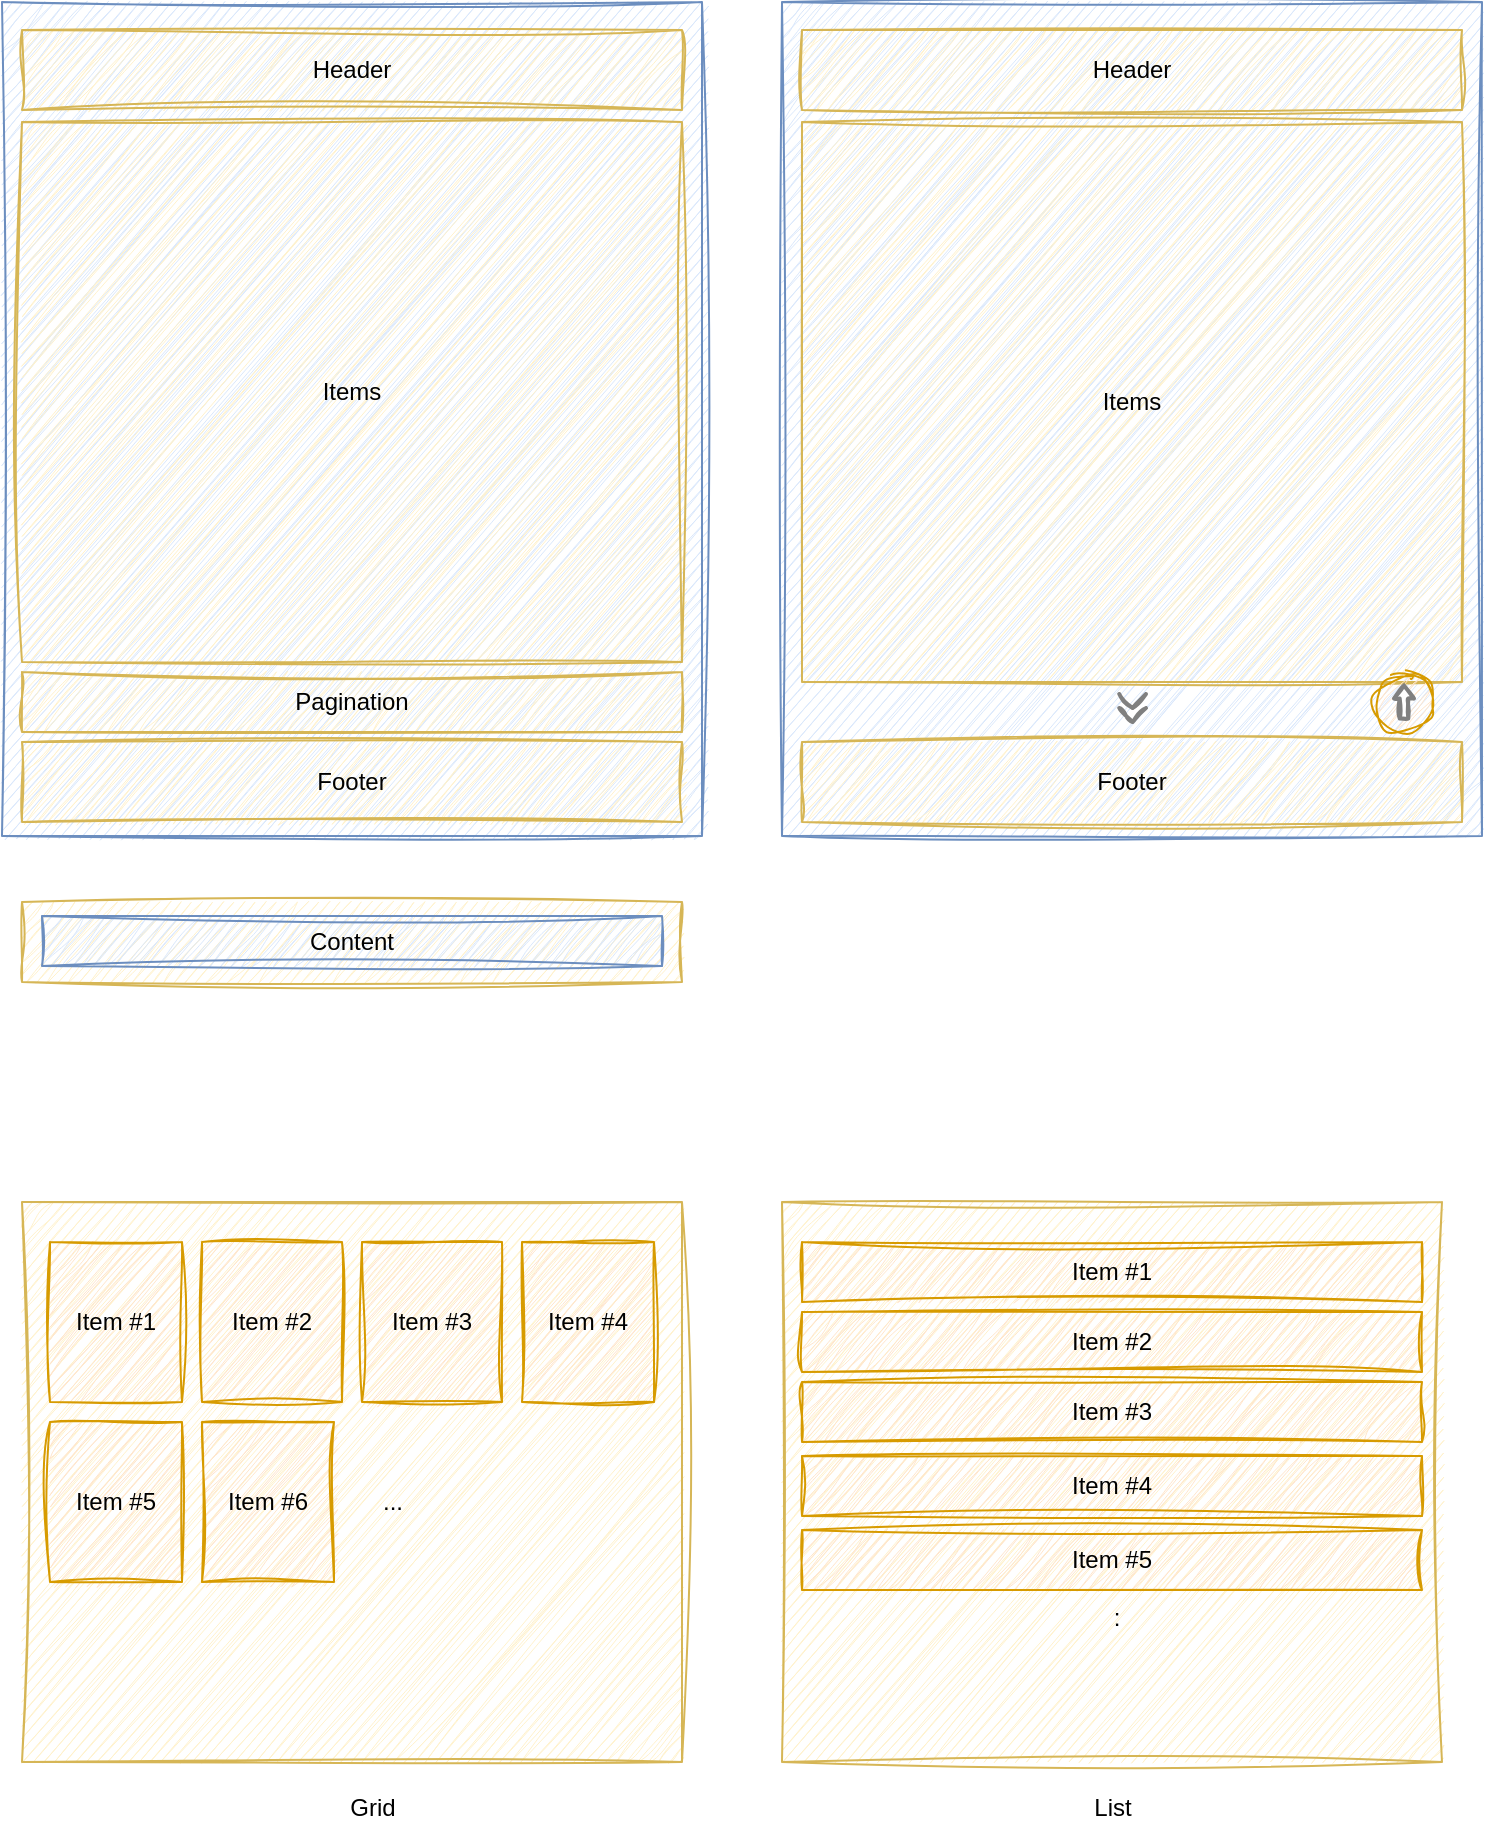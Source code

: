 <mxfile version="24.5.1" type="device" pages="2">
  <diagram id="IqU7WHgcD0uiOO1NTE0H" name="KGrid">
    <mxGraphModel dx="1487" dy="969" grid="1" gridSize="10" guides="1" tooltips="1" connect="1" arrows="1" fold="1" page="1" pageScale="1" pageWidth="827" pageHeight="1169" math="0" shadow="0">
      <root>
        <mxCell id="0" />
        <mxCell id="1" parent="0" />
        <mxCell id="HvI_MeQyovm3IAeio-AX-21" value="" style="rounded=0;whiteSpace=wrap;html=1;fillColor=#fff2cc;strokeColor=#d6b656;sketch=1;curveFitting=1;jiggle=2;" parent="1" vertex="1">
          <mxGeometry x="140" y="780" width="330" height="280" as="geometry" />
        </mxCell>
        <mxCell id="qZt2UY9Dv8WojuRAOEdF-6" value="" style="rounded=0;whiteSpace=wrap;html=1;fillColor=#dae8fc;strokeColor=#6c8ebf;sketch=1;curveFitting=1;jiggle=2;" parent="1" vertex="1">
          <mxGeometry x="130" y="180" width="350" height="417" as="geometry" />
        </mxCell>
        <mxCell id="HvI_MeQyovm3IAeio-AX-1" value="Header" style="rounded=0;whiteSpace=wrap;html=1;fillColor=#fff2cc;strokeColor=#d6b656;sketch=1;curveFitting=1;jiggle=2;" parent="1" vertex="1">
          <mxGeometry x="140" y="194" width="330" height="40" as="geometry" />
        </mxCell>
        <mxCell id="HvI_MeQyovm3IAeio-AX-2" value="Footer" style="rounded=0;whiteSpace=wrap;html=1;fillColor=#fff2cc;strokeColor=#d6b656;sketch=1;curveFitting=1;jiggle=2;" parent="1" vertex="1">
          <mxGeometry x="140" y="550" width="330" height="40" as="geometry" />
        </mxCell>
        <mxCell id="HvI_MeQyovm3IAeio-AX-3" value="Item #1" style="rounded=0;whiteSpace=wrap;html=1;fillColor=#ffe6cc;strokeColor=#d79b00;sketch=1;curveFitting=1;jiggle=2;" parent="1" vertex="1">
          <mxGeometry x="154" y="800" width="66" height="80" as="geometry" />
        </mxCell>
        <mxCell id="HvI_MeQyovm3IAeio-AX-5" value="Items" style="rounded=0;whiteSpace=wrap;html=1;fillColor=#fff2cc;strokeColor=#d6b656;sketch=1;curveFitting=1;jiggle=2;" parent="1" vertex="1">
          <mxGeometry x="140" y="240" width="330" height="270" as="geometry" />
        </mxCell>
        <mxCell id="HvI_MeQyovm3IAeio-AX-6" value="Pagination" style="rounded=0;whiteSpace=wrap;html=1;fillColor=#fff2cc;strokeColor=#d6b656;sketch=1;curveFitting=1;jiggle=2;" parent="1" vertex="1">
          <mxGeometry x="140" y="515" width="330" height="30" as="geometry" />
        </mxCell>
        <mxCell id="HvI_MeQyovm3IAeio-AX-7" value="" style="rounded=0;whiteSpace=wrap;html=1;fillColor=#dae8fc;strokeColor=#6c8ebf;sketch=1;curveFitting=1;jiggle=2;" parent="1" vertex="1">
          <mxGeometry x="520" y="180" width="350" height="417" as="geometry" />
        </mxCell>
        <mxCell id="HvI_MeQyovm3IAeio-AX-8" value="Header" style="rounded=0;whiteSpace=wrap;html=1;fillColor=#fff2cc;strokeColor=#d6b656;sketch=1;curveFitting=1;jiggle=2;" parent="1" vertex="1">
          <mxGeometry x="530" y="194" width="330" height="40" as="geometry" />
        </mxCell>
        <mxCell id="HvI_MeQyovm3IAeio-AX-9" value="Footer" style="rounded=0;whiteSpace=wrap;html=1;fillColor=#fff2cc;strokeColor=#d6b656;sketch=1;curveFitting=1;jiggle=2;" parent="1" vertex="1">
          <mxGeometry x="530" y="550" width="330" height="40" as="geometry" />
        </mxCell>
        <mxCell id="HvI_MeQyovm3IAeio-AX-10" value="Items" style="rounded=0;whiteSpace=wrap;html=1;fillColor=#fff2cc;strokeColor=#d6b656;sketch=1;curveFitting=1;jiggle=2;" parent="1" vertex="1">
          <mxGeometry x="530" y="240" width="330" height="280" as="geometry" />
        </mxCell>
        <mxCell id="HvI_MeQyovm3IAeio-AX-19" value="" style="group;sketch=1;curveFitting=1;jiggle=2;" parent="1" vertex="1" connectable="0">
          <mxGeometry x="688" y="526" width="14" height="14" as="geometry" />
        </mxCell>
        <mxCell id="HvI_MeQyovm3IAeio-AX-12" value="" style="html=1;verticalLabelPosition=bottom;labelBackgroundColor=#ffffff;verticalAlign=top;shadow=0;dashed=0;strokeWidth=2;shape=mxgraph.ios7.misc.down;strokeColor=#808080;sketch=1;curveFitting=1;jiggle=2;" parent="HvI_MeQyovm3IAeio-AX-19" vertex="1">
          <mxGeometry x="0.61" y="7" width="13.391" height="7" as="geometry" />
        </mxCell>
        <mxCell id="HvI_MeQyovm3IAeio-AX-14" value="" style="html=1;verticalLabelPosition=bottom;labelBackgroundColor=#ffffff;verticalAlign=top;shadow=0;dashed=0;strokeWidth=2;shape=mxgraph.ios7.misc.down;strokeColor=#808080;sketch=1;curveFitting=1;jiggle=2;" parent="HvI_MeQyovm3IAeio-AX-19" vertex="1">
          <mxGeometry x="0.609" width="13.391" height="7" as="geometry" />
        </mxCell>
        <mxCell id="HvI_MeQyovm3IAeio-AX-22" value="Item #2" style="rounded=0;whiteSpace=wrap;html=1;fillColor=#ffe6cc;strokeColor=#d79b00;sketch=1;curveFitting=1;jiggle=2;" parent="1" vertex="1">
          <mxGeometry x="230" y="800" width="70" height="80" as="geometry" />
        </mxCell>
        <mxCell id="HvI_MeQyovm3IAeio-AX-23" value="Item #3" style="rounded=0;whiteSpace=wrap;html=1;fillColor=#ffe6cc;strokeColor=#d79b00;sketch=1;curveFitting=1;jiggle=2;" parent="1" vertex="1">
          <mxGeometry x="310" y="800" width="70" height="80" as="geometry" />
        </mxCell>
        <mxCell id="HvI_MeQyovm3IAeio-AX-24" value="Item #4" style="rounded=0;whiteSpace=wrap;html=1;fillColor=#ffe6cc;strokeColor=#d79b00;sketch=1;curveFitting=1;jiggle=2;" parent="1" vertex="1">
          <mxGeometry x="390" y="800" width="66" height="80" as="geometry" />
        </mxCell>
        <mxCell id="HvI_MeQyovm3IAeio-AX-25" value="Item #5" style="rounded=0;whiteSpace=wrap;html=1;fillColor=#ffe6cc;strokeColor=#d79b00;sketch=1;curveFitting=1;jiggle=2;" parent="1" vertex="1">
          <mxGeometry x="154" y="890" width="66" height="80" as="geometry" />
        </mxCell>
        <mxCell id="HvI_MeQyovm3IAeio-AX-26" value="" style="rounded=0;whiteSpace=wrap;html=1;fillColor=#fff2cc;strokeColor=#d6b656;sketch=1;curveFitting=1;jiggle=2;" parent="1" vertex="1">
          <mxGeometry x="520" y="780" width="330" height="280" as="geometry" />
        </mxCell>
        <mxCell id="HvI_MeQyovm3IAeio-AX-27" value="Item #1" style="rounded=0;whiteSpace=wrap;html=1;fillColor=#ffe6cc;strokeColor=#d79b00;sketch=1;curveFitting=1;jiggle=2;" parent="1" vertex="1">
          <mxGeometry x="530" y="800" width="310" height="30" as="geometry" />
        </mxCell>
        <mxCell id="HvI_MeQyovm3IAeio-AX-28" value="Item #2" style="rounded=0;whiteSpace=wrap;html=1;fillColor=#ffe6cc;strokeColor=#d79b00;sketch=1;curveFitting=1;jiggle=2;" parent="1" vertex="1">
          <mxGeometry x="530" y="835" width="310" height="30" as="geometry" />
        </mxCell>
        <mxCell id="HvI_MeQyovm3IAeio-AX-29" value="Item #3" style="rounded=0;whiteSpace=wrap;html=1;fillColor=#ffe6cc;strokeColor=#d79b00;sketch=1;curveFitting=1;jiggle=2;" parent="1" vertex="1">
          <mxGeometry x="530" y="870" width="310" height="30" as="geometry" />
        </mxCell>
        <mxCell id="HvI_MeQyovm3IAeio-AX-30" value="Item #4" style="rounded=0;whiteSpace=wrap;html=1;fillColor=#ffe6cc;strokeColor=#d79b00;sketch=1;curveFitting=1;jiggle=2;" parent="1" vertex="1">
          <mxGeometry x="530" y="907" width="310" height="30" as="geometry" />
        </mxCell>
        <mxCell id="HvI_MeQyovm3IAeio-AX-31" value="Item #5" style="rounded=0;whiteSpace=wrap;html=1;fillColor=#ffe6cc;strokeColor=#d79b00;sketch=1;curveFitting=1;jiggle=2;" parent="1" vertex="1">
          <mxGeometry x="530" y="944" width="310" height="30" as="geometry" />
        </mxCell>
        <mxCell id="HvI_MeQyovm3IAeio-AX-34" value="" style="rounded=0;whiteSpace=wrap;html=1;fillColor=#fff2cc;strokeColor=#d6b656;sketch=1;curveFitting=1;jiggle=2;" parent="1" vertex="1">
          <mxGeometry x="140" y="630" width="330" height="40" as="geometry" />
        </mxCell>
        <mxCell id="HvI_MeQyovm3IAeio-AX-35" value="Content" style="rounded=0;whiteSpace=wrap;html=1;fillColor=#dae8fc;strokeColor=#6c8ebf;sketch=1;curveFitting=1;jiggle=2;" parent="1" vertex="1">
          <mxGeometry x="150" y="637" width="310" height="25" as="geometry" />
        </mxCell>
        <mxCell id="HvI_MeQyovm3IAeio-AX-40" value=":" style="text;html=1;align=center;verticalAlign=middle;resizable=0;points=[];autosize=1;strokeColor=none;fillColor=none;sketch=1;curveFitting=1;jiggle=2;" parent="1" vertex="1">
          <mxGeometry x="672" y="973" width="30" height="30" as="geometry" />
        </mxCell>
        <mxCell id="HvI_MeQyovm3IAeio-AX-41" value="Item #6" style="rounded=0;whiteSpace=wrap;html=1;fillColor=#ffe6cc;strokeColor=#d79b00;sketch=1;curveFitting=1;jiggle=2;" parent="1" vertex="1">
          <mxGeometry x="230" y="890" width="66" height="80" as="geometry" />
        </mxCell>
        <mxCell id="HvI_MeQyovm3IAeio-AX-42" value="..." style="text;html=1;align=center;verticalAlign=middle;resizable=0;points=[];autosize=1;strokeColor=none;fillColor=none;sketch=1;curveFitting=1;jiggle=2;" parent="1" vertex="1">
          <mxGeometry x="310" y="915" width="30" height="30" as="geometry" />
        </mxCell>
        <mxCell id="HvI_MeQyovm3IAeio-AX-18" value="" style="group;sketch=1;curveFitting=1;jiggle=2;" parent="1" vertex="1" connectable="0">
          <mxGeometry x="816" y="515" width="30" height="30" as="geometry" />
        </mxCell>
        <mxCell id="HvI_MeQyovm3IAeio-AX-4" value="" style="ellipse;whiteSpace=wrap;html=1;aspect=fixed;fillColor=#ffe6cc;strokeColor=#d79b00;sketch=1;curveFitting=1;jiggle=2;" parent="HvI_MeQyovm3IAeio-AX-18" vertex="1">
          <mxGeometry width="30" height="30" as="geometry" />
        </mxCell>
        <mxCell id="hx4DSbflrUPmoJe2vG3a-2" value="" style="shape=mxgraph.arrows.arrow_up;html=1;verticalLabelPosition=bottom;verticalAlign=top;strokeWidth=2;strokeColor=#808080;sketch=1;curveFitting=1;jiggle=2;" vertex="1" parent="HvI_MeQyovm3IAeio-AX-18">
          <mxGeometry x="10" y="6.75" width="10" height="16.5" as="geometry" />
        </mxCell>
        <mxCell id="hx4DSbflrUPmoJe2vG3a-3" value="Grid" style="text;html=1;align=center;verticalAlign=middle;resizable=0;points=[];autosize=1;strokeColor=none;fillColor=none;sketch=1;curveFitting=1;jiggle=2;" vertex="1" parent="1">
          <mxGeometry x="290" y="1068" width="50" height="30" as="geometry" />
        </mxCell>
        <mxCell id="hx4DSbflrUPmoJe2vG3a-4" value="List" style="text;html=1;align=center;verticalAlign=middle;resizable=0;points=[];autosize=1;strokeColor=none;fillColor=none;sketch=1;curveFitting=1;jiggle=2;" vertex="1" parent="1">
          <mxGeometry x="665" y="1068" width="40" height="30" as="geometry" />
        </mxCell>
      </root>
    </mxGraphModel>
  </diagram>
  <diagram id="ADquXBJe0FGu0JYNPJqD" name="KTimeLine">
    <mxGraphModel dx="1784" dy="1163" grid="1" gridSize="10" guides="1" tooltips="1" connect="1" arrows="1" fold="1" page="1" pageScale="1" pageWidth="827" pageHeight="1169" math="0" shadow="0">
      <root>
        <mxCell id="0" />
        <mxCell id="1" parent="0" />
      </root>
    </mxGraphModel>
  </diagram>
</mxfile>
